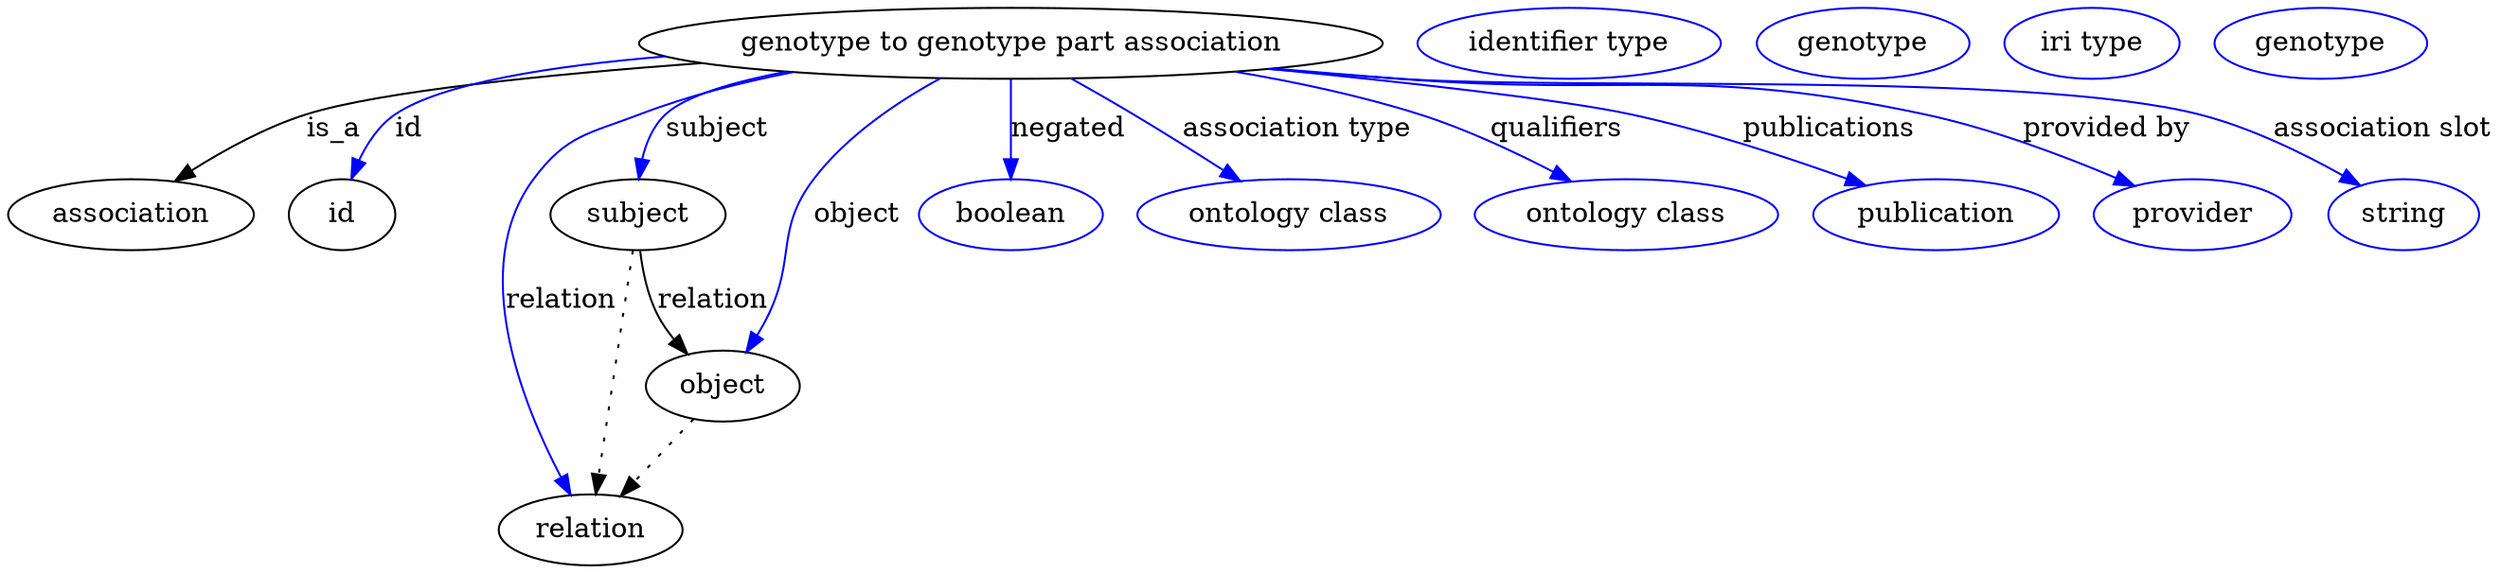 digraph {
	graph [bb="0,0,1050.7,281"];
	node [label="\N"];
	"genotype to genotype part association"	 [height=0.5,
		label="genotype to genotype part association",
		pos="437.4,263",
		width=3.9918];
	association	 [height=0.5,
		pos="49.402,177",
		width=1.3723];
	"genotype to genotype part association" -> association	 [label=is_a,
		lp="145.68,220",
		pos="e,71.092,193.3 314.51,253.6 245.49,247.31 166.78,238.14 133.85,227 114.69,220.52 95.144,209.3 79.687,199.12"];
	id	 [height=0.5,
		pos="143.4,177",
		width=0.75];
	"genotype to genotype part association" -> id	 [color=blue,
		label=id,
		lp="179.85,220",
		pos="e,149.46,194.66 305.99,255.61 251.47,250.41 195.77,241.65 173.51,227 165.06,221.44 158.62,212.6 153.91,203.9",
		style=solid];
	subject	 [height=0.5,
		pos="276.4,177",
		width=0.97656];
	"genotype to genotype part association" -> subject	 [color=blue,
		label=subject,
		lp="314.23,220",
		pos="e,278.37,195.06 351.4,248.51 326.27,242.78 303.04,235.51 293.75,227 287.46,221.24 283.45,213.09 280.89,205.03",
		style=solid];
	relation	 [height=0.5,
		pos="256.4,18",
		width=1.031];
	"genotype to genotype part association" -> relation	 [color=blue,
		label=relation,
		lp="240.78,134",
		pos="e,247,35.476 349.24,248.67 326.3,243.36 301.98,236.29 280.4,227 256.85,216.86 246.28,216.56 232.4,195 202.59,148.68 225.71,81.424 \
242.65,44.586",
		style=solid];
	object	 [height=0.5,
		pos="316.4,91",
		width=0.88096];
	"genotype to genotype part association" -> object	 [color=blue,
		label=object,
		lp="373.51,177",
		pos="e,325.12,108.39 409.11,245.26 391.68,233.03 370.08,215.36 356.19,195 338.23,168.67 345.29,156.57 333.4,127 332.16,123.92 330.79,\
120.73 329.38,117.58",
		style=solid];
	negated	 [color=blue,
		height=0.5,
		label=boolean,
		pos="437.4,177",
		width=1.0584];
	"genotype to genotype part association" -> negated	 [color=blue,
		label=negated,
		lp="459.17,220",
		pos="e,437.4,195.21 437.4,244.76 437.4,233.36 437.4,218.43 437.4,205.49",
		style=solid];
	"association type"	 [color=blue,
		height=0.5,
		label="ontology class",
		pos="554.4,177",
		width=1.6931];
	"genotype to genotype part association" -> "association type"	 [color=blue,
		label="association type",
		lp="548.31,220",
		pos="e,531.38,193.92 461.64,245.18 479.49,232.07 503.89,214.13 523.19,199.94",
		style=solid];
	qualifiers	 [color=blue,
		height=0.5,
		label="ontology class",
		pos="694.4,177",
		width=1.6931];
	"genotype to genotype part association" -> qualifiers	 [color=blue,
		label=qualifiers,
		lp="654.45,220",
		pos="e,667.24,193.38 521.19,248.35 546.09,242.88 573.18,235.8 597.4,227 618.33,219.39 640.48,208.24 658.33,198.39",
		style=solid];
	publications	 [color=blue,
		height=0.5,
		label=publication,
		pos="823.4,177",
		width=1.3859];
	"genotype to genotype part association" -> publications	 [color=blue,
		label=publications,
		lp="765.62,220",
		pos="e,790.84,190.82 539.11,250.26 594.54,242.9 657.23,233.79 684.4,227 717.64,218.69 754.04,205.44 781.25,194.66",
		style=solid];
	"provided by"	 [color=blue,
		height=0.5,
		label=provider,
		pos="931.4,177",
		width=1.1129];
	"genotype to genotype part association" -> "provided by"	 [color=blue,
		label="provided by",
		lp="881.03,220",
		pos="e,904.17,190.3 540.64,250.39 557.27,248.49 574.3,246.63 590.4,245 684.92,235.45 710.86,248.51 803.4,227 835.34,219.58 869.88,205.71 \
895.02,194.46",
		style=solid];
	"association slot"	 [color=blue,
		height=0.5,
		label=string,
		pos="1020.4,177",
		width=0.8403];
	"genotype to genotype part association" -> "association slot"	 [color=blue,
		label="association slot",
		lp="998.37,220",
		pos="e,999.5,190.37 538.54,250.2 555.82,248.27 573.61,246.45 590.4,245 663.13,238.73 847.77,245.43 918.4,227 944.1,220.29 970.99,206.81 \
990.7,195.53",
		style=solid];
	association_id	 [color=blue,
		height=0.5,
		label="identifier type",
		pos="658.4,263",
		width=1.652];
	subject -> relation	 [pos="e,258.67,36.027 274.11,158.76 270.64,131.21 264.04,78.735 259.95,46.223",
		style=dotted];
	subject -> object	 [label=relation,
		lp="312.78,134",
		pos="e,302.82,107.46 279.98,158.87 282.29,149.13 285.78,137.08 290.64,127 292.43,123.29 294.6,119.56 296.91,115.97"];
	"genotype to genotype part association_subject"	 [color=blue,
		height=0.5,
		label=genotype,
		pos="778.4,263",
		width=1.1812];
	"genotype to genotype part association_relation"	 [color=blue,
		height=0.5,
		label="iri type",
		pos="874.4,263",
		width=0.9834];
	object -> relation	 [pos="e,270.17,34.752 302.79,74.435 295.09,65.075 285.33,53.191 276.74,42.745",
		style=dotted];
	"genotype to genotype part association_object"	 [color=blue,
		height=0.5,
		label=genotype,
		pos="970.4,263",
		width=1.1812];
}
